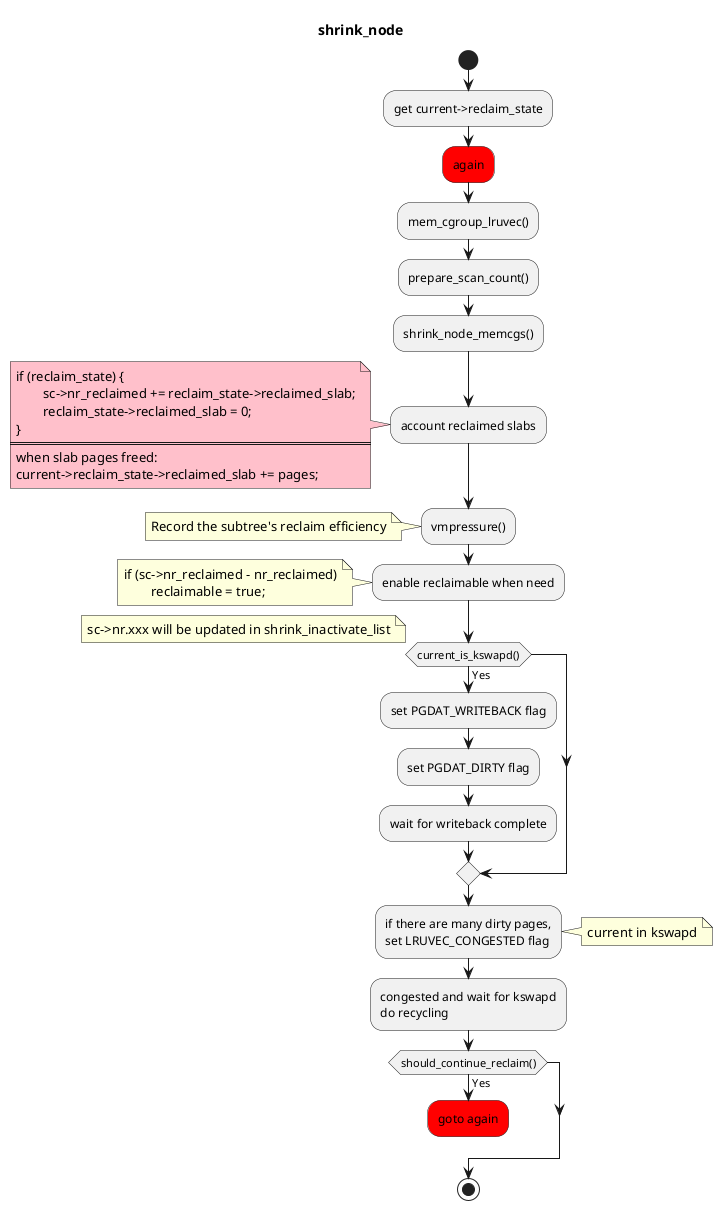 @startuml
title shrink_node

start
:get current->reclaim_state;
#red:again;
:mem_cgroup_lruvec();
:prepare_scan_count();
:shrink_node_memcgs();
:account reclaimed slabs;
note left #pink
if (reclaim_state) {
	sc->nr_reclaimed += reclaim_state->reclaimed_slab;
	reclaim_state->reclaimed_slab = 0;
}
====
when slab pages freed: 
current->reclaim_state->reclaimed_slab += pages;
end note
:vmpressure();
note left:Record the subtree's reclaim efficiency
:enable reclaimable when need;
note left
if (sc->nr_reclaimed - nr_reclaimed)
	reclaimable = true;
end note

if (current_is_kswapd()) then (Yes)
:set PGDAT_WRITEBACK flag;
:set PGDAT_DIRTY flag;
:wait for writeback complete;
endif
note left
sc->nr.xxx will be updated in shrink_inactivate_list
end note
:if there are many dirty pages,
set LRUVEC_CONGESTED flag;
note right:current in kswapd
:congested and wait for kswapd
do recycling;
if (should_continue_reclaim()) then (Yes)
#red:goto again;
detach
endif

stop

@enduml